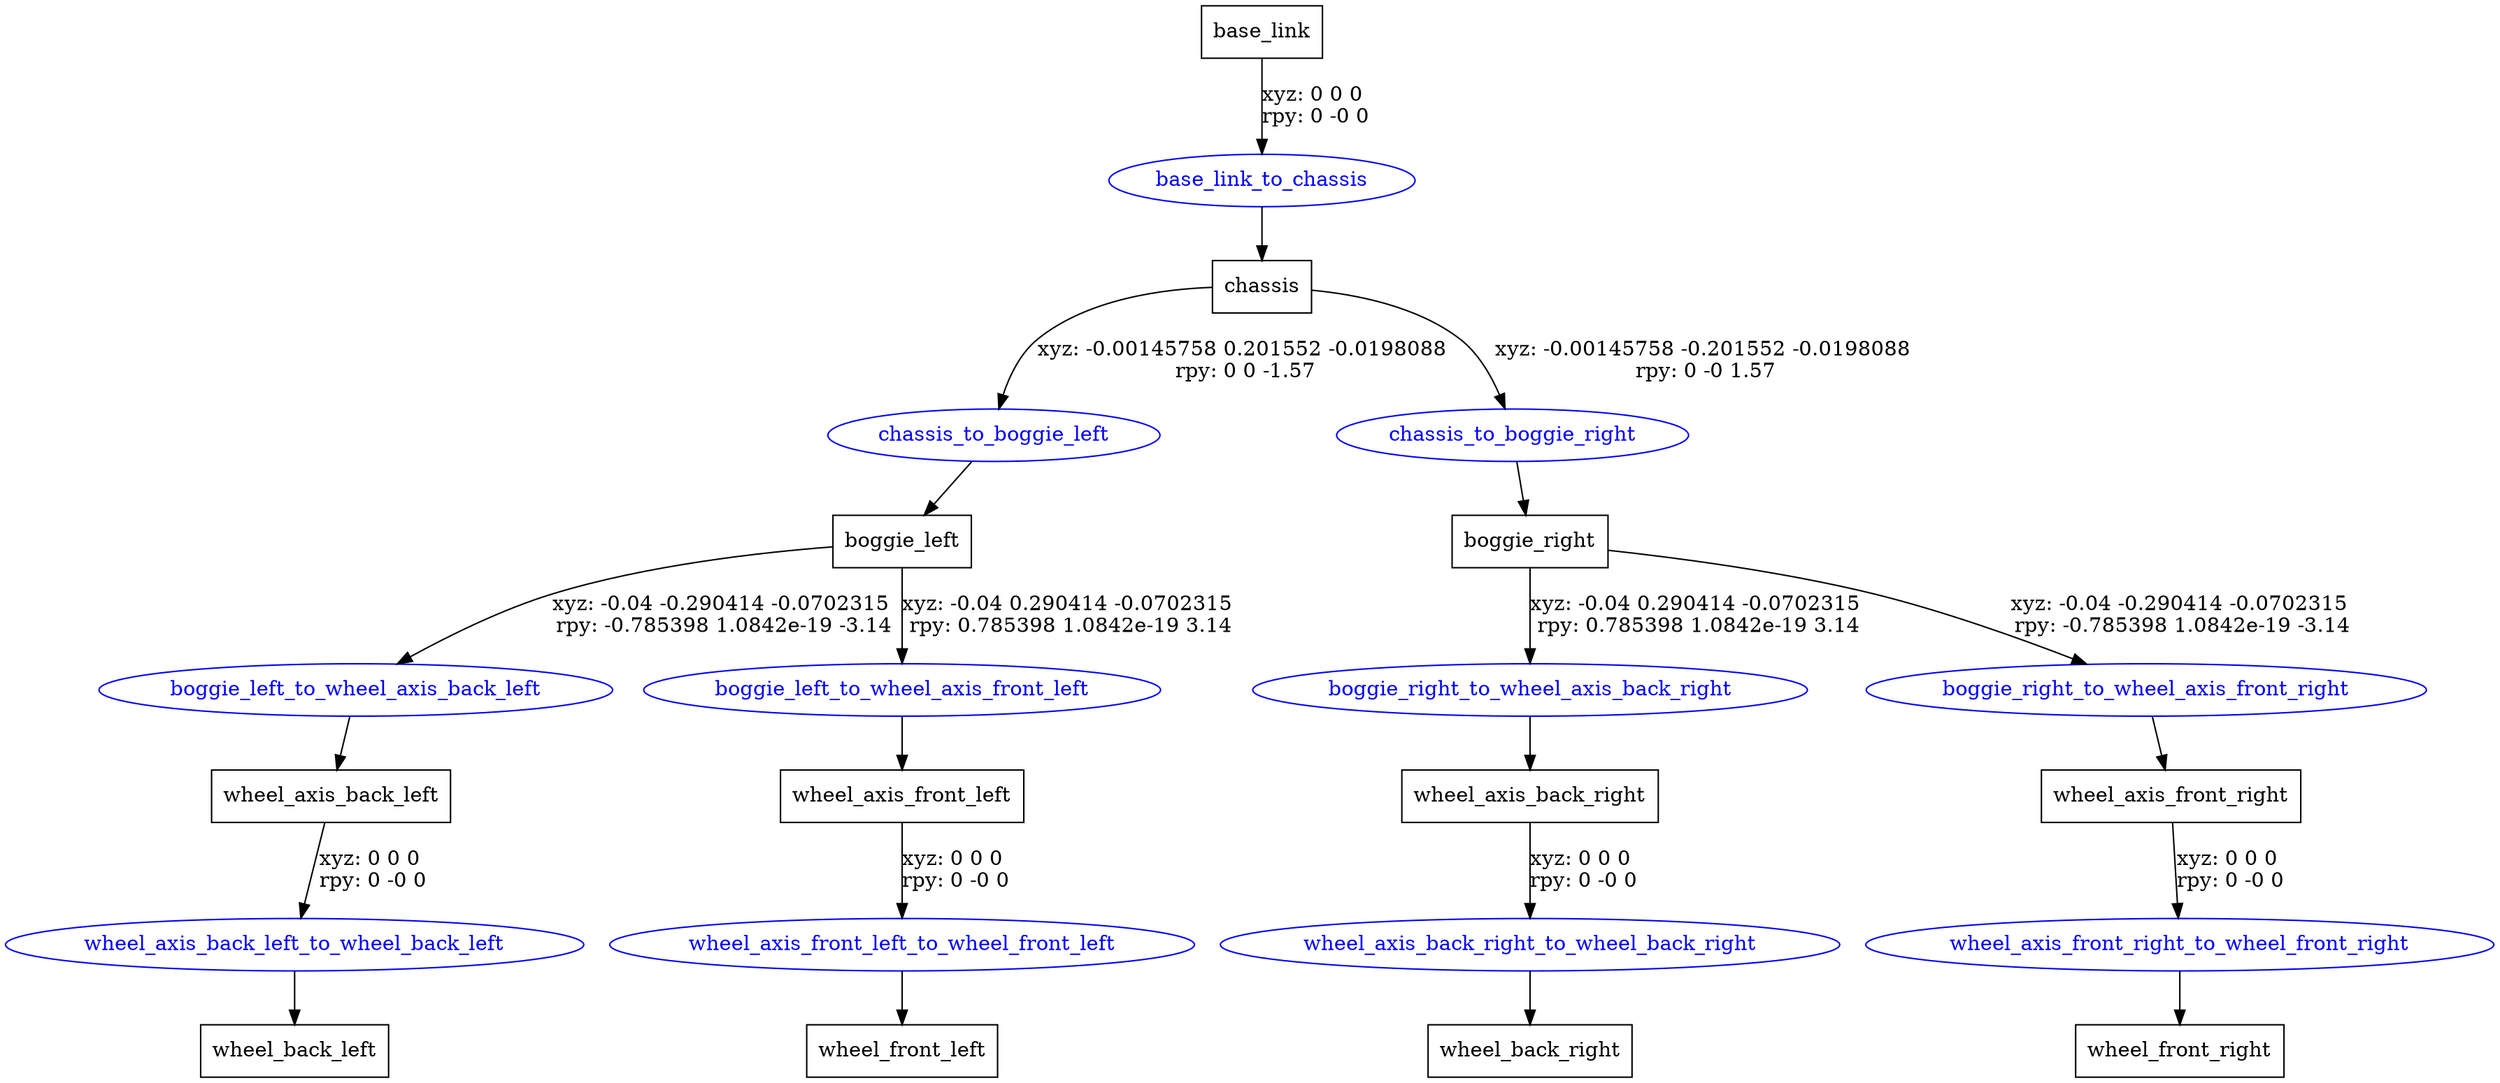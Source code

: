 digraph G {
node [shape=box];
"base_link" [label="base_link"];
"chassis" [label="chassis"];
"boggie_left" [label="boggie_left"];
"wheel_axis_back_left" [label="wheel_axis_back_left"];
"wheel_back_left" [label="wheel_back_left"];
"wheel_axis_front_left" [label="wheel_axis_front_left"];
"wheel_front_left" [label="wheel_front_left"];
"boggie_right" [label="boggie_right"];
"wheel_axis_back_right" [label="wheel_axis_back_right"];
"wheel_back_right" [label="wheel_back_right"];
"wheel_axis_front_right" [label="wheel_axis_front_right"];
"wheel_front_right" [label="wheel_front_right"];
node [shape=ellipse, color=blue, fontcolor=blue];
"base_link" -> "base_link_to_chassis" [label="xyz: 0 0 0 \nrpy: 0 -0 0"]
"base_link_to_chassis" -> "chassis"
"chassis" -> "chassis_to_boggie_left" [label="xyz: -0.00145758 0.201552 -0.0198088 \nrpy: 0 0 -1.57"]
"chassis_to_boggie_left" -> "boggie_left"
"boggie_left" -> "boggie_left_to_wheel_axis_back_left" [label="xyz: -0.04 -0.290414 -0.0702315 \nrpy: -0.785398 1.0842e-19 -3.14"]
"boggie_left_to_wheel_axis_back_left" -> "wheel_axis_back_left"
"wheel_axis_back_left" -> "wheel_axis_back_left_to_wheel_back_left" [label="xyz: 0 0 0 \nrpy: 0 -0 0"]
"wheel_axis_back_left_to_wheel_back_left" -> "wheel_back_left"
"boggie_left" -> "boggie_left_to_wheel_axis_front_left" [label="xyz: -0.04 0.290414 -0.0702315 \nrpy: 0.785398 1.0842e-19 3.14"]
"boggie_left_to_wheel_axis_front_left" -> "wheel_axis_front_left"
"wheel_axis_front_left" -> "wheel_axis_front_left_to_wheel_front_left" [label="xyz: 0 0 0 \nrpy: 0 -0 0"]
"wheel_axis_front_left_to_wheel_front_left" -> "wheel_front_left"
"chassis" -> "chassis_to_boggie_right" [label="xyz: -0.00145758 -0.201552 -0.0198088 \nrpy: 0 -0 1.57"]
"chassis_to_boggie_right" -> "boggie_right"
"boggie_right" -> "boggie_right_to_wheel_axis_back_right" [label="xyz: -0.04 0.290414 -0.0702315 \nrpy: 0.785398 1.0842e-19 3.14"]
"boggie_right_to_wheel_axis_back_right" -> "wheel_axis_back_right"
"wheel_axis_back_right" -> "wheel_axis_back_right_to_wheel_back_right" [label="xyz: 0 0 0 \nrpy: 0 -0 0"]
"wheel_axis_back_right_to_wheel_back_right" -> "wheel_back_right"
"boggie_right" -> "boggie_right_to_wheel_axis_front_right" [label="xyz: -0.04 -0.290414 -0.0702315 \nrpy: -0.785398 1.0842e-19 -3.14"]
"boggie_right_to_wheel_axis_front_right" -> "wheel_axis_front_right"
"wheel_axis_front_right" -> "wheel_axis_front_right_to_wheel_front_right" [label="xyz: 0 0 0 \nrpy: 0 -0 0"]
"wheel_axis_front_right_to_wheel_front_right" -> "wheel_front_right"
}
